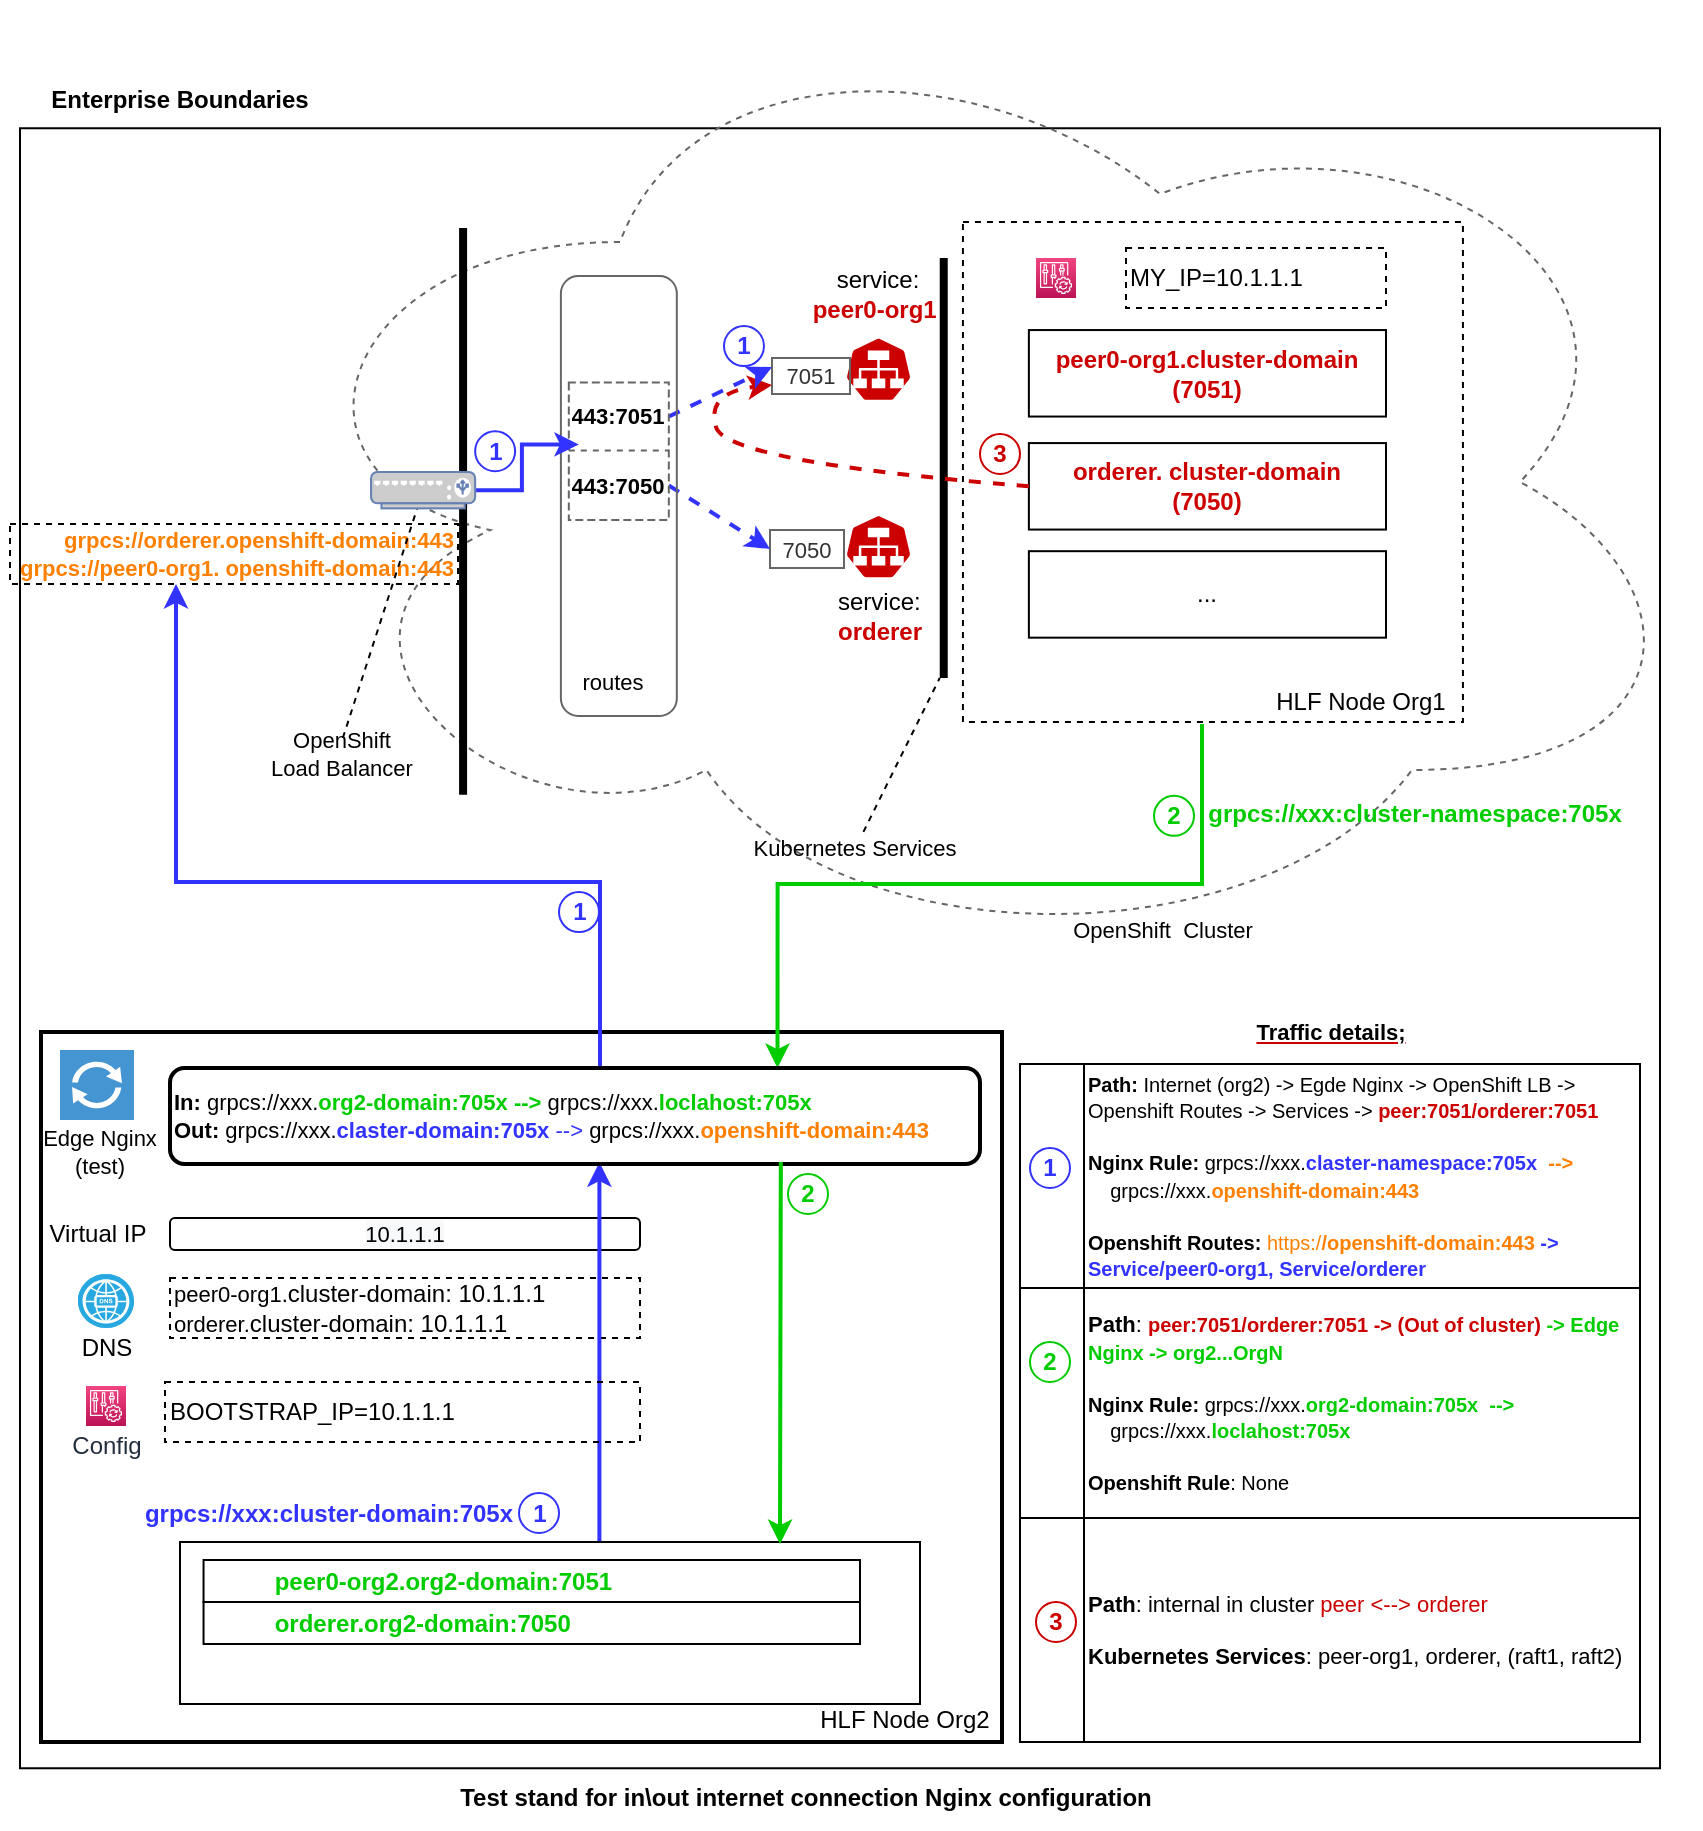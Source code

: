 <mxfile version="16.4.0" type="device"><diagram id="oRZOWL5H7QjlcLE_6uBS" name="Page-1"><mxGraphModel dx="1181" dy="1846" grid="1" gridSize="10" guides="1" tooltips="1" connect="1" arrows="1" fold="1" page="1" pageScale="1" pageWidth="827" pageHeight="1169" math="0" shadow="0"><root><mxCell id="0"/><mxCell id="1" parent="0"/><mxCell id="k6lJUGkzzKuA3GovxmI2-25" value="" style="whiteSpace=wrap;html=1;aspect=fixed;fillColor=none;" parent="1" vertex="1"><mxGeometry x="10" y="62.13" width="820" height="820" as="geometry"/></mxCell><mxCell id="k6lJUGkzzKuA3GovxmI2-16" value="" style="ellipse;shape=cloud;whiteSpace=wrap;html=1;fillColor=none;dashed=1;strokeColor=#666666;" parent="1" vertex="1"><mxGeometry x="130" y="-1" width="720" height="480" as="geometry"/></mxCell><mxCell id="k6lJUGkzzKuA3GovxmI2-1" value="" style="rounded=0;whiteSpace=wrap;html=1;strokeWidth=2;" parent="1" vertex="1"><mxGeometry x="20.5" y="514" width="480.5" height="355" as="geometry"/></mxCell><mxCell id="k6lJUGkzzKuA3GovxmI2-43" value="" style="pointerEvents=1;shadow=0;dashed=0;html=1;strokeColor=none;fillColor=#4495D1;labelPosition=center;verticalLabelPosition=bottom;verticalAlign=top;align=center;outlineConnect=0;shape=mxgraph.veeam.2d.proxy;spacingTop=0;" parent="1" vertex="1"><mxGeometry x="30" y="523" width="37" height="35" as="geometry"/></mxCell><mxCell id="k6lJUGkzzKuA3GovxmI2-44" value="Edge Nginx (test)" style="text;html=1;strokeColor=none;fillColor=none;align=center;verticalAlign=middle;whiteSpace=wrap;rounded=0;fontSize=11;" parent="1" vertex="1"><mxGeometry x="18.5" y="564" width="61.5" height="20" as="geometry"/></mxCell><mxCell id="k6lJUGkzzKuA3GovxmI2-45" value="DNS" style="fillColor=#28A8E0;verticalLabelPosition=bottom;sketch=0;html=1;strokeColor=#ffffff;verticalAlign=top;align=center;points=[[0.145,0.145,0],[0.5,0,0],[0.855,0.145,0],[1,0.5,0],[0.855,0.855,0],[0.5,1,0],[0.145,0.855,0],[0,0.5,0]];pointerEvents=1;shape=mxgraph.cisco_safe.compositeIcon;bgIcon=ellipse;resIcon=mxgraph.cisco_safe.capability.dns;spacingTop=-4;" parent="1" vertex="1"><mxGeometry x="39" y="635" width="28" height="27" as="geometry"/></mxCell><mxCell id="k6lJUGkzzKuA3GovxmI2-46" value="&lt;span style=&quot;color: rgb(0 , 0 , 0) ; font-family: &amp;#34;helvetica&amp;#34; ; font-style: normal ; font-weight: 400 ; letter-spacing: normal ; text-align: center ; text-indent: 0px ; text-transform: none ; word-spacing: 0px ; background-color: rgb(248 , 249 , 250) ; display: inline ; float: none&quot;&gt;&lt;font style=&quot;font-size: 11px&quot;&gt;10.1.1.1&lt;/font&gt;&lt;/span&gt;" style="rounded=1;whiteSpace=wrap;html=1;fillColor=none;" parent="1" vertex="1"><mxGeometry x="85" y="607" width="235" height="16" as="geometry"/></mxCell><mxCell id="k6lJUGkzzKuA3GovxmI2-52" value="Virtual IP" style="text;html=1;strokeColor=none;fillColor=none;align=center;verticalAlign=middle;whiteSpace=wrap;rounded=0;dashed=1;" parent="1" vertex="1"><mxGeometry x="18.5" y="600" width="60" height="30" as="geometry"/></mxCell><mxCell id="k6lJUGkzzKuA3GovxmI2-55" value="peer0-org1.&lt;span style=&quot;font-size: 12px&quot;&gt;cluster-domain: 10.1.1.1&lt;br&gt;&lt;/span&gt;orderer.&lt;span style=&quot;font-size: 12px&quot;&gt;cluster-domain: 10.1.1.1&lt;/span&gt;&lt;span style=&quot;font-size: 12px&quot;&gt;&lt;br&gt;&lt;/span&gt;" style="rounded=0;whiteSpace=wrap;html=1;dashed=1;fontSize=11;fillColor=none;align=left;" parent="1" vertex="1"><mxGeometry x="85" y="637" width="235" height="30" as="geometry"/></mxCell><mxCell id="k6lJUGkzzKuA3GovxmI2-144" style="edgeStyle=orthogonalEdgeStyle;rounded=0;orthogonalLoop=1;jettySize=auto;html=1;fontSize=11;targetPerimeterSpacing=0;strokeColor=#3333FF;strokeWidth=2;entryX=0.53;entryY=0.982;entryDx=0;entryDy=0;entryPerimeter=0;" parent="1" source="k6lJUGkzzKuA3GovxmI2-56" edge="1" target="k6lJUGkzzKuA3GovxmI2-145"><mxGeometry relative="1" as="geometry"><mxPoint x="285.5" y="568.13" as="targetPoint"/><Array as="points"><mxPoint x="300" y="579"/></Array><mxPoint x="245.5" y="768.13" as="sourcePoint"/></mxGeometry></mxCell><mxCell id="k6lJUGkzzKuA3GovxmI2-56" value="" style="rounded=0;whiteSpace=wrap;html=1;fillColor=none;" parent="1" vertex="1"><mxGeometry x="90" y="769" width="370" height="81" as="geometry"/></mxCell><mxCell id="k6lJUGkzzKuA3GovxmI2-15" value="OpenShift&amp;nbsp; Cluster" style="text;html=1;strokeColor=none;fillColor=none;align=center;verticalAlign=middle;whiteSpace=wrap;rounded=0;fontSize=11;" parent="1" vertex="1"><mxGeometry x="476.221" y="435.761" width="211.257" height="54.545" as="geometry"/></mxCell><mxCell id="k6lJUGkzzKuA3GovxmI2-17" value="" style="whiteSpace=wrap;html=1;aspect=fixed;fillColor=none;dashed=1;" parent="1" vertex="1"><mxGeometry x="481.47" y="109" width="250" height="250" as="geometry"/></mxCell><mxCell id="k6lJUGkzzKuA3GovxmI2-30" value="HLF Node Org1" style="text;html=1;strokeColor=none;fillColor=none;align=center;verticalAlign=middle;whiteSpace=wrap;rounded=0;fontSize=12;" parent="1" vertex="1"><mxGeometry x="623.003" y="316.83" width="115.231" height="63.636" as="geometry"/></mxCell><mxCell id="k6lJUGkzzKuA3GovxmI2-31" value="peer0-org1.cluster-domain&lt;br&gt;(7051)" style="rounded=0;whiteSpace=wrap;html=1;fillColor=none;fontColor=#CC0000;fontStyle=1" parent="1" vertex="1"><mxGeometry x="514.44" y="163.03" width="178.56" height="43.24" as="geometry"/></mxCell><mxCell id="k6lJUGkzzKuA3GovxmI2-32" value="orderer.&amp;nbsp;cluster-domain&lt;br&gt;(7050)" style="rounded=0;whiteSpace=wrap;html=1;fillColor=none;fontColor=#CC0000;fontStyle=1" parent="1" vertex="1"><mxGeometry x="514.44" y="219.54" width="178.56" height="43.24" as="geometry"/></mxCell><mxCell id="qClg-K1nhF829-S8ntOX-6" style="edgeStyle=orthogonalEdgeStyle;rounded=0;orthogonalLoop=1;jettySize=auto;html=1;entryX=0.75;entryY=0;entryDx=0;entryDy=0;fontColor=#00CC00;strokeColor=#00CC00;strokeWidth=2;" edge="1" parent="1" target="k6lJUGkzzKuA3GovxmI2-145"><mxGeometry relative="1" as="geometry"><mxPoint x="601" y="360" as="sourcePoint"/><Array as="points"><mxPoint x="601" y="440"/><mxPoint x="389" y="440"/></Array></mxGeometry></mxCell><mxCell id="k6lJUGkzzKuA3GovxmI2-33" value="..." style="rounded=0;whiteSpace=wrap;html=1;fillColor=none;" parent="1" vertex="1"><mxGeometry x="514.44" y="273.59" width="178.56" height="43.24" as="geometry"/></mxCell><mxCell id="k6lJUGkzzKuA3GovxmI2-34" value="" style="line;strokeWidth=4;direction=south;html=1;perimeter=backbonePerimeter;points=[];outlineConnect=0;fillColor=none;" parent="1" vertex="1"><mxGeometry x="462.26" y="127" width="19.21" height="210" as="geometry"/></mxCell><mxCell id="k6lJUGkzzKuA3GovxmI2-35" value="" style="sketch=0;html=1;dashed=0;whitespace=wrap;fillColor=#CC0000;strokeColor=#ffffff;points=[[0.005,0.63,0],[0.1,0.2,0],[0.9,0.2,0],[0.5,0,0],[0.995,0.63,0],[0.72,0.99,0],[0.5,1,0],[0.28,0.99,0]];shape=mxgraph.kubernetes.icon;prIcon=svc" parent="1" vertex="1"><mxGeometry x="418.246" y="255.124" width="42.034" height="32.432" as="geometry"/></mxCell><mxCell id="k6lJUGkzzKuA3GovxmI2-36" value="" style="sketch=0;html=1;dashed=0;whitespace=wrap;fillColor=#CC0000;strokeColor=#ffffff;points=[[0.005,0.63,0],[0.1,0.2,0],[0.9,0.2,0],[0.5,0,0],[0.995,0.63,0],[0.72,0.99,0],[0.5,1,0],[0.28,0.99,0]];shape=mxgraph.kubernetes.icon;prIcon=svc" parent="1" vertex="1"><mxGeometry x="418.243" y="166.433" width="42.034" height="32.432" as="geometry"/></mxCell><mxCell id="k6lJUGkzzKuA3GovxmI2-38" value="service: &lt;br&gt;&lt;b&gt;&lt;font color=&quot;#cc0000&quot;&gt;peer0-org1&lt;/font&gt;&amp;nbsp;&lt;/b&gt;" style="text;html=1;strokeColor=none;fillColor=none;align=center;verticalAlign=middle;whiteSpace=wrap;rounded=0;" parent="1" vertex="1"><mxGeometry x="398.41" y="128.6" width="81.69" height="32.43" as="geometry"/></mxCell><mxCell id="k6lJUGkzzKuA3GovxmI2-39" value="service: &lt;br&gt;&lt;font color=&quot;#cc0000&quot;&gt;&lt;b&gt;orderer&lt;/b&gt;&lt;/font&gt;" style="text;html=1;strokeColor=none;fillColor=none;align=left;verticalAlign=middle;whiteSpace=wrap;rounded=0;" parent="1" vertex="1"><mxGeometry x="417" y="290" width="57" height="32.43" as="geometry"/></mxCell><mxCell id="k6lJUGkzzKuA3GovxmI2-69" value="7051" style="text;html=1;strokeColor=#666666;fillColor=none;align=center;verticalAlign=middle;whiteSpace=wrap;rounded=0;fontSize=11;fontColor=#333333;" parent="1" vertex="1"><mxGeometry x="386" y="177" width="39" height="18" as="geometry"/></mxCell><mxCell id="k6lJUGkzzKuA3GovxmI2-71" value="7050" style="text;html=1;strokeColor=#666666;fillColor=none;align=center;verticalAlign=middle;whiteSpace=wrap;rounded=0;fontSize=11;fontColor=#333333;" parent="1" vertex="1"><mxGeometry x="385" y="263" width="37" height="19" as="geometry"/></mxCell><mxCell id="k6lJUGkzzKuA3GovxmI2-78" value="&lt;span style=&quot;font-size: 12px&quot;&gt;BOOTSTRAP_IP=10.1.1.1&lt;br&gt;&lt;/span&gt;" style="rounded=0;whiteSpace=wrap;html=1;dashed=1;fontSize=11;fillColor=none;align=left;" parent="1" vertex="1"><mxGeometry x="82.5" y="689" width="237.5" height="30" as="geometry"/></mxCell><mxCell id="k6lJUGkzzKuA3GovxmI2-79" value="Config" style="sketch=0;points=[[0,0,0],[0.25,0,0],[0.5,0,0],[0.75,0,0],[1,0,0],[0,1,0],[0.25,1,0],[0.5,1,0],[0.75,1,0],[1,1,0],[0,0.25,0],[0,0.5,0],[0,0.75,0],[1,0.25,0],[1,0.5,0],[1,0.75,0]];points=[[0,0,0],[0.25,0,0],[0.5,0,0],[0.75,0,0],[1,0,0],[0,1,0],[0.25,1,0],[0.5,1,0],[0.75,1,0],[1,1,0],[0,0.25,0],[0,0.5,0],[0,0.75,0],[1,0.25,0],[1,0.5,0],[1,0.75,0]];outlineConnect=0;fontColor=#232F3E;gradientColor=#F34482;gradientDirection=north;fillColor=#BC1356;strokeColor=#ffffff;dashed=0;verticalLabelPosition=bottom;verticalAlign=top;align=center;html=1;fontSize=12;fontStyle=0;aspect=fixed;shape=mxgraph.aws4.resourceIcon;resIcon=mxgraph.aws4.config;spacingTop=-4;" parent="1" vertex="1"><mxGeometry x="43" y="691" width="20" height="20" as="geometry"/></mxCell><mxCell id="k6lJUGkzzKuA3GovxmI2-80" value="&lt;span style=&quot;font-size: 12px&quot;&gt;MY_IP=10.1.1.1&lt;br&gt;&lt;/span&gt;" style="rounded=0;whiteSpace=wrap;html=1;dashed=1;fontSize=11;fillColor=none;align=left;" parent="1" vertex="1"><mxGeometry x="563" y="122" width="130" height="30" as="geometry"/></mxCell><mxCell id="k6lJUGkzzKuA3GovxmI2-81" value="" style="sketch=0;points=[[0,0,0],[0.25,0,0],[0.5,0,0],[0.75,0,0],[1,0,0],[0,1,0],[0.25,1,0],[0.5,1,0],[0.75,1,0],[1,1,0],[0,0.25,0],[0,0.5,0],[0,0.75,0],[1,0.25,0],[1,0.5,0],[1,0.75,0]];points=[[0,0,0],[0.25,0,0],[0.5,0,0],[0.75,0,0],[1,0,0],[0,1,0],[0.25,1,0],[0.5,1,0],[0.75,1,0],[1,1,0],[0,0.25,0],[0,0.5,0],[0,0.75,0],[1,0.25,0],[1,0.5,0],[1,0.75,0]];outlineConnect=0;fontColor=#232F3E;gradientColor=#F34482;gradientDirection=north;fillColor=#BC1356;strokeColor=#ffffff;dashed=0;verticalLabelPosition=bottom;verticalAlign=top;align=center;html=1;fontSize=12;fontStyle=0;aspect=fixed;shape=mxgraph.aws4.resourceIcon;resIcon=mxgraph.aws4.config;" parent="1" vertex="1"><mxGeometry x="518" y="127" width="20" height="20" as="geometry"/></mxCell><mxCell id="k6lJUGkzzKuA3GovxmI2-72" value="" style="curved=1;endArrow=classic;html=1;rounded=0;fontSize=11;targetPerimeterSpacing=0;exitX=0;exitY=0.5;exitDx=0;exitDy=0;entryX=0;entryY=0.75;entryDx=0;entryDy=0;strokeColor=#CC0000;dashed=1;strokeWidth=2;" parent="1" source="k6lJUGkzzKuA3GovxmI2-32" target="k6lJUGkzzKuA3GovxmI2-69" edge="1"><mxGeometry width="50" height="50" relative="1" as="geometry"><mxPoint x="593" y="89" as="sourcePoint"/><mxPoint x="643" y="39" as="targetPoint"/><Array as="points"><mxPoint x="363" y="229"/><mxPoint x="353" y="194"/></Array></mxGeometry></mxCell><mxCell id="k6lJUGkzzKuA3GovxmI2-128" value="" style="endArrow=classic;html=1;rounded=0;fontSize=11;targetPerimeterSpacing=0;strokeColor=#3333FF;exitX=1;exitY=0.5;exitDx=0;exitDy=0;entryX=0;entryY=0.25;entryDx=0;entryDy=0;dashed=1;strokeWidth=2;" parent="1" source="k6lJUGkzzKuA3GovxmI2-110" target="k6lJUGkzzKuA3GovxmI2-69" edge="1"><mxGeometry width="50" height="50" relative="1" as="geometry"><mxPoint x="313" y="269" as="sourcePoint"/><mxPoint x="363" y="219" as="targetPoint"/></mxGeometry></mxCell><mxCell id="k6lJUGkzzKuA3GovxmI2-129" value="" style="endArrow=classic;html=1;rounded=0;fontSize=11;targetPerimeterSpacing=0;strokeColor=#3333FF;exitX=1;exitY=0.5;exitDx=0;exitDy=0;dashed=1;strokeWidth=2;entryX=0;entryY=0.5;entryDx=0;entryDy=0;" parent="1" source="k6lJUGkzzKuA3GovxmI2-114" target="k6lJUGkzzKuA3GovxmI2-71" edge="1"><mxGeometry width="50" height="50" relative="1" as="geometry"><mxPoint x="318.002" y="229.267" as="sourcePoint"/><mxPoint x="373" y="269" as="targetPoint"/></mxGeometry></mxCell><mxCell id="k6lJUGkzzKuA3GovxmI2-20" value="Enterprise Boundaries" style="text;html=1;strokeColor=none;fillColor=none;align=center;verticalAlign=middle;whiteSpace=wrap;rounded=0;fontStyle=1" parent="1" vertex="1"><mxGeometry y="34.7" width="180" height="27.43" as="geometry"/></mxCell><mxCell id="k6lJUGkzzKuA3GovxmI2-147" style="edgeStyle=orthogonalEdgeStyle;rounded=0;orthogonalLoop=1;jettySize=auto;html=1;exitX=0.5;exitY=0;exitDx=0;exitDy=0;fontSize=11;targetPerimeterSpacing=0;strokeColor=#3333FF;strokeWidth=2;" parent="1" source="k6lJUGkzzKuA3GovxmI2-145" target="k6lJUGkzzKuA3GovxmI2-70" edge="1"><mxGeometry relative="1" as="geometry"><Array as="points"><mxPoint x="300" y="439"/><mxPoint x="88" y="439"/></Array></mxGeometry></mxCell><mxCell id="k6lJUGkzzKuA3GovxmI2-145" value="&lt;font style=&quot;font-size: 11px;&quot;&gt;&lt;b style=&quot;font-size: 11px;&quot;&gt;&lt;br style=&quot;font-size: 11px;&quot;&gt;In:&lt;/b&gt; grpcs://xxx.&lt;font color=&quot;#00cc00&quot; style=&quot;font-size: 11px;&quot;&gt;&lt;b style=&quot;font-size: 11px;&quot;&gt;org2-domain&lt;/b&gt;&lt;b style=&quot;font-size: 11px;&quot;&gt;:705x&lt;/b&gt;&lt;/font&gt;&amp;nbsp;&lt;b style=&quot;font-size: 11px;&quot;&gt;&lt;font style=&quot;font-size: 11px;&quot; color=&quot;#00cc00&quot;&gt;--&amp;gt;&lt;/font&gt;&lt;/b&gt;&amp;nbsp;grpcs://xxx.&lt;b style=&quot;font-size: 11px;&quot;&gt;&lt;font color=&quot;#00cc00&quot; style=&quot;font-size: 11px;&quot;&gt;loclahost:705x&lt;/font&gt;&lt;/b&gt;&lt;/font&gt;&lt;b style=&quot;font-size: 11px;&quot;&gt;&lt;br style=&quot;font-size: 11px;&quot;&gt;Out:&lt;/b&gt; grpcs://xxx.&lt;font color=&quot;#3333ff&quot; style=&quot;font-size: 11px;&quot;&gt;&lt;b style=&quot;font-size: 11px;&quot;&gt;claster-domain:705x&lt;/b&gt;&lt;/font&gt;&amp;nbsp;&lt;font color=&quot;#3333ff&quot; style=&quot;font-size: 11px;&quot;&gt;--&amp;gt; &lt;/font&gt;grpcs://xxx.&lt;b style=&quot;font-size: 11px;&quot;&gt;&lt;font color=&quot;#ff8000&quot; style=&quot;font-size: 11px;&quot;&gt;openshift-domain:443&lt;/font&gt;&lt;br style=&quot;font-size: 11px;&quot;&gt;&lt;/b&gt;&lt;font color=&quot;#3333ff&quot; style=&quot;font-size: 11px;&quot;&gt;&lt;b style=&quot;font-size: 11px;&quot;&gt;&lt;br style=&quot;font-size: 11px;&quot;&gt;&lt;/b&gt;&lt;/font&gt;" style="rounded=1;whiteSpace=wrap;html=1;fontSize=11;strokeColor=default;strokeWidth=2;fillColor=none;align=left;" parent="1" vertex="1"><mxGeometry x="85" y="532" width="405" height="48" as="geometry"/></mxCell><mxCell id="k6lJUGkzzKuA3GovxmI2-149" value="grpcs://xxx:cluster-domain:705x" style="text;html=1;strokeColor=none;fillColor=none;align=center;verticalAlign=middle;whiteSpace=wrap;rounded=0;fontSize=12;fontColor=#3333FF;fontStyle=1" parent="1" vertex="1"><mxGeometry x="49" y="749" width="230.5" height="11" as="geometry"/></mxCell><mxCell id="k6lJUGkzzKuA3GovxmI2-150" value="Kubernetes Services" style="text;html=1;strokeColor=none;fillColor=none;align=center;verticalAlign=middle;whiteSpace=wrap;rounded=0;fontSize=11;" parent="1" vertex="1"><mxGeometry x="362" y="413.91" width="131" height="17" as="geometry"/></mxCell><mxCell id="k6lJUGkzzKuA3GovxmI2-151" value="" style="endArrow=none;html=1;rounded=0;dashed=1;" parent="1" source="k6lJUGkzzKuA3GovxmI2-150" target="k6lJUGkzzKuA3GovxmI2-34" edge="1"><mxGeometry width="50" height="50" relative="1" as="geometry"><mxPoint x="383.998" y="233.909" as="sourcePoint"/><mxPoint x="472" y="304" as="targetPoint"/></mxGeometry></mxCell><mxCell id="k6lJUGkzzKuA3GovxmI2-70" value="grpcs://orderer.openshift-domain:443&lt;br&gt;grpcs://peer0-org1.&amp;nbsp;openshift-domain:443" style="text;html=1;strokeColor=default;fillColor=none;align=right;verticalAlign=middle;whiteSpace=wrap;rounded=0;dashed=1;fontSize=11;fontColor=#FF8000;fontStyle=1" parent="1" vertex="1"><mxGeometry x="5.002" y="259.997" width="224" height="30" as="geometry"/></mxCell><mxCell id="k6lJUGkzzKuA3GovxmI2-68" value="" style="group" parent="1" vertex="1" connectable="0"><mxGeometry x="78.412" y="121.997" width="320" height="282.554" as="geometry"/></mxCell><mxCell id="k6lJUGkzzKuA3GovxmI2-95" value="" style="rounded=1;whiteSpace=wrap;html=1;fontSize=11;strokeColor=#666666;fillColor=none;strokeWidth=1;" parent="k6lJUGkzzKuA3GovxmI2-68" vertex="1"><mxGeometry x="202.04" y="14" width="57.96" height="220" as="geometry"/></mxCell><mxCell id="k6lJUGkzzKuA3GovxmI2-23" value="OpenShift &lt;br&gt;Load Balancer" style="text;html=1;strokeColor=none;fillColor=none;align=center;verticalAlign=middle;whiteSpace=wrap;rounded=0;fontSize=11;" parent="k6lJUGkzzKuA3GovxmI2-68" vertex="1"><mxGeometry x="50" y="245" width="86" height="17" as="geometry"/></mxCell><mxCell id="k6lJUGkzzKuA3GovxmI2-24" value="" style="endArrow=none;html=1;rounded=0;dashed=1;exitX=0.5;exitY=0;exitDx=0;exitDy=0;" parent="k6lJUGkzzKuA3GovxmI2-68" source="k6lJUGkzzKuA3GovxmI2-23" target="k6lJUGkzzKuA3GovxmI2-22" edge="1"><mxGeometry width="50" height="50" relative="1" as="geometry"><mxPoint x="109.998" y="249.999" as="sourcePoint"/><mxPoint x="65.229" y="165.114" as="targetPoint"/></mxGeometry></mxCell><mxCell id="k6lJUGkzzKuA3GovxmI2-88" value="routes" style="shape=image;html=1;verticalAlign=top;verticalLabelPosition=bottom;labelBackgroundColor=#ffffff;imageAspect=0;aspect=fixed;image=https://cdn3.iconfinder.com/data/icons/arrows-396/48/arrow_route-128.png;dashed=1;fontSize=11;fillColor=none;imageBackground=none;" parent="k6lJUGkzzKuA3GovxmI2-68" vertex="1"><mxGeometry x="202.04" y="151.96" width="52.04" height="52.04" as="geometry"/></mxCell><mxCell id="k6lJUGkzzKuA3GovxmI2-109" value="" style="shape=table;html=1;whiteSpace=wrap;startSize=0;container=1;collapsible=0;childLayout=tableLayout;fontSize=11;strokeColor=#666666;strokeWidth=1;fillColor=none;dashed=1;fontStyle=0" parent="k6lJUGkzzKuA3GovxmI2-68" vertex="1"><mxGeometry x="206" y="67.27" width="50" height="68.73" as="geometry"/></mxCell><mxCell id="k6lJUGkzzKuA3GovxmI2-110" value="" style="shape=tableRow;horizontal=0;startSize=0;swimlaneHead=0;swimlaneBody=0;top=0;left=0;bottom=0;right=0;collapsible=0;dropTarget=0;fillColor=none;points=[[0,0.5],[1,0.5]];portConstraint=eastwest;fontSize=11;strokeColor=#666666;strokeWidth=2;" parent="k6lJUGkzzKuA3GovxmI2-109" vertex="1"><mxGeometry width="50" height="34" as="geometry"/></mxCell><mxCell id="k6lJUGkzzKuA3GovxmI2-125" value="443:7051" style="shape=partialRectangle;html=1;whiteSpace=wrap;connectable=0;fillColor=none;top=0;left=0;bottom=0;right=0;overflow=hidden;fontSize=11;strokeColor=#666666;strokeWidth=1;dashed=1;fontStyle=1" parent="k6lJUGkzzKuA3GovxmI2-110" vertex="1"><mxGeometry width="50" height="34" as="geometry"><mxRectangle width="50" height="34" as="alternateBounds"/></mxGeometry></mxCell><mxCell id="k6lJUGkzzKuA3GovxmI2-114" value="" style="shape=tableRow;horizontal=0;startSize=0;swimlaneHead=0;swimlaneBody=0;top=0;left=0;bottom=0;right=0;collapsible=0;dropTarget=0;fillColor=none;points=[[0,0.5],[1,0.5]];portConstraint=eastwest;fontSize=11;strokeColor=#666666;strokeWidth=2;" parent="k6lJUGkzzKuA3GovxmI2-109" vertex="1"><mxGeometry y="34" width="50" height="35" as="geometry"/></mxCell><mxCell id="k6lJUGkzzKuA3GovxmI2-126" value="443:7050" style="shape=partialRectangle;html=1;whiteSpace=wrap;connectable=0;fillColor=none;top=0;left=0;bottom=0;right=0;overflow=hidden;fontSize=11;strokeColor=#666666;strokeWidth=2;fontStyle=1" parent="k6lJUGkzzKuA3GovxmI2-114" vertex="1"><mxGeometry width="50" height="35" as="geometry"><mxRectangle width="50" height="35" as="alternateBounds"/></mxGeometry></mxCell><mxCell id="k6lJUGkzzKuA3GovxmI2-130" value="" style="line;strokeWidth=4;direction=south;html=1;perimeter=backbonePerimeter;points=[];outlineConnect=0;fillColor=none;" parent="k6lJUGkzzKuA3GovxmI2-68" vertex="1"><mxGeometry x="149.998" y="-9.993" width="6.275" height="283.429" as="geometry"/></mxCell><mxCell id="k6lJUGkzzKuA3GovxmI2-154" style="edgeStyle=orthogonalEdgeStyle;rounded=0;orthogonalLoop=1;jettySize=auto;html=1;exitX=1;exitY=0.5;exitDx=0;exitDy=0;exitPerimeter=0;entryX=0.1;entryY=-0.088;entryDx=0;entryDy=0;entryPerimeter=0;fontSize=12;fontColor=#CC0000;targetPerimeterSpacing=0;strokeColor=#3333FF;strokeWidth=2;" parent="k6lJUGkzzKuA3GovxmI2-68" source="k6lJUGkzzKuA3GovxmI2-22" target="k6lJUGkzzKuA3GovxmI2-114" edge="1"><mxGeometry relative="1" as="geometry"/></mxCell><mxCell id="k6lJUGkzzKuA3GovxmI2-22" value="" style="fontColor=#0066CC;verticalAlign=top;verticalLabelPosition=bottom;labelPosition=center;align=center;html=1;outlineConnect=0;fillColor=#CCCCCC;strokeColor=#6881B3;gradientColor=none;gradientDirection=north;strokeWidth=2;shape=mxgraph.networks.load_balancer;" parent="k6lJUGkzzKuA3GovxmI2-68" vertex="1"><mxGeometry x="107.12" y="112" width="52.04" height="18.18" as="geometry"/></mxCell><mxCell id="qClg-K1nhF829-S8ntOX-3" value="&lt;b&gt;1&lt;/b&gt;" style="ellipse;whiteSpace=wrap;html=1;aspect=fixed;fontColor=#3333FF;fillColor=none;strokeColor=#3333FF;" vertex="1" parent="k6lJUGkzzKuA3GovxmI2-68"><mxGeometry x="159.158" y="91.633" width="20" height="20" as="geometry"/></mxCell><mxCell id="qClg-K1nhF829-S8ntOX-1" value="&lt;b&gt;1&lt;/b&gt;" style="ellipse;whiteSpace=wrap;html=1;aspect=fixed;fontColor=#3333FF;fillColor=none;strokeColor=#3333FF;" vertex="1" parent="1"><mxGeometry x="259.5" y="744.5" width="20" height="20" as="geometry"/></mxCell><mxCell id="qClg-K1nhF829-S8ntOX-2" value="&lt;b&gt;1&lt;/b&gt;" style="ellipse;whiteSpace=wrap;html=1;aspect=fixed;fontColor=#3333FF;fillColor=none;strokeColor=#3333FF;" vertex="1" parent="1"><mxGeometry x="279.5" y="444.03" width="20" height="20" as="geometry"/></mxCell><mxCell id="qClg-K1nhF829-S8ntOX-4" value="&lt;b&gt;1&lt;/b&gt;" style="ellipse;whiteSpace=wrap;html=1;aspect=fixed;fontColor=#3333FF;fillColor=none;strokeColor=#3333FF;" vertex="1" parent="1"><mxGeometry x="362" y="161.03" width="20" height="20" as="geometry"/></mxCell><mxCell id="qClg-K1nhF829-S8ntOX-5" value="grpcs://xxx:cluster-namespace:705x" style="text;html=1;strokeColor=none;fillColor=none;align=center;verticalAlign=middle;whiteSpace=wrap;rounded=0;fontSize=12;fontColor=#00CC00;fontStyle=1" vertex="1" parent="1"><mxGeometry x="594" y="394.91" width="227" height="20" as="geometry"/></mxCell><mxCell id="qClg-K1nhF829-S8ntOX-8" value="HLF Node Org2" style="text;html=1;strokeColor=none;fillColor=none;align=center;verticalAlign=middle;whiteSpace=wrap;rounded=0;fontSize=12;" vertex="1" parent="1"><mxGeometry x="395.003" y="826.0" width="115.231" height="63.636" as="geometry"/></mxCell><mxCell id="qClg-K1nhF829-S8ntOX-10" value="&lt;font&gt;&amp;nbsp; &amp;nbsp; &amp;nbsp; &amp;nbsp; &amp;nbsp; peer0-org2.org2-domain:7051&lt;/font&gt;" style="rounded=0;whiteSpace=wrap;html=1;fillColor=none;align=left;fontStyle=1;fontColor=#00CC00;" vertex="1" parent="1"><mxGeometry x="101.77" y="778" width="328.23" height="21" as="geometry"/></mxCell><mxCell id="qClg-K1nhF829-S8ntOX-11" value="&lt;font&gt;&amp;nbsp; &amp;nbsp; &amp;nbsp; &amp;nbsp; &amp;nbsp; orderer.org2-domain:7050&lt;/font&gt;" style="rounded=0;whiteSpace=wrap;html=1;fillColor=none;align=left;fontStyle=1;fontColor=#00CC00;" vertex="1" parent="1"><mxGeometry x="101.77" y="799" width="328.23" height="21" as="geometry"/></mxCell><mxCell id="qClg-K1nhF829-S8ntOX-12" value="&lt;b&gt;2&lt;br&gt;&lt;/b&gt;" style="ellipse;whiteSpace=wrap;html=1;aspect=fixed;fontColor=#00CC00;fillColor=none;strokeColor=#00CC00;" vertex="1" parent="1"><mxGeometry x="577" y="395.91" width="20" height="20" as="geometry"/></mxCell><mxCell id="qClg-K1nhF829-S8ntOX-13" value="Test stand for in\out internet connection Nginx configuration" style="text;html=1;strokeColor=none;fillColor=none;align=center;verticalAlign=middle;whiteSpace=wrap;rounded=0;fontColor=#000000;fontStyle=1" vertex="1" parent="1"><mxGeometry x="216.5" y="882.13" width="372" height="30" as="geometry"/></mxCell><mxCell id="qClg-K1nhF829-S8ntOX-16" value="" style="shape=table;html=1;whiteSpace=wrap;startSize=0;container=1;collapsible=0;childLayout=tableLayout;fontColor=#000000;strokeColor=#000000;fillColor=none;fontSize=12;" vertex="1" parent="1"><mxGeometry x="510" y="530" width="310" height="339" as="geometry"/></mxCell><mxCell id="qClg-K1nhF829-S8ntOX-17" value="" style="shape=tableRow;horizontal=0;startSize=0;swimlaneHead=0;swimlaneBody=0;top=0;left=0;bottom=0;right=0;collapsible=0;dropTarget=0;fillColor=none;points=[[0,0.5],[1,0.5]];portConstraint=eastwest;fontColor=#000000;strokeColor=#00CC00;align=left;" vertex="1" parent="qClg-K1nhF829-S8ntOX-16"><mxGeometry width="310" height="112" as="geometry"/></mxCell><mxCell id="qClg-K1nhF829-S8ntOX-18" value="" style="shape=partialRectangle;html=1;whiteSpace=wrap;connectable=0;fillColor=none;top=0;left=0;bottom=0;right=0;overflow=hidden;fontColor=#000000;strokeColor=#00CC00;" vertex="1" parent="qClg-K1nhF829-S8ntOX-17"><mxGeometry width="32" height="112" as="geometry"><mxRectangle width="32" height="112" as="alternateBounds"/></mxGeometry></mxCell><mxCell id="qClg-K1nhF829-S8ntOX-19" value="&lt;font style=&quot;font-size: 10px&quot;&gt;&lt;b&gt;Path:&amp;nbsp;&lt;/b&gt;Internet (org2) -&amp;gt; Egde Nginx -&amp;gt; OpenShift LB -&amp;gt; Openshift Routes -&amp;gt; Services -&amp;gt; &lt;b&gt;&lt;font color=&quot;#cc0000&quot; style=&quot;font-size: 10px&quot;&gt;peer:7051/orderer:7051&lt;/font&gt;&lt;/b&gt;&lt;br&gt;&lt;b&gt;&lt;br&gt;Nginx Rule:&lt;/b&gt;&amp;nbsp;grpcs://xxx.&lt;font color=&quot;#3333ff&quot; style=&quot;font-size: 10px&quot;&gt;&lt;b&gt;claster-namespace:705x&lt;/b&gt;&lt;/font&gt;&amp;nbsp; &lt;b&gt;&lt;font color=&quot;#ff8000&quot;&gt;--&amp;gt;&lt;/font&gt;&lt;/b&gt;&amp;nbsp; &lt;br&gt;&amp;nbsp; &amp;nbsp; grpcs://xxx.&lt;/font&gt;&lt;font style=&quot;font-size: 10px&quot;&gt;&lt;font style=&quot;font-size: 10px&quot;&gt;&lt;b&gt;&lt;font color=&quot;#ff8000&quot;&gt;openshift-domain:&lt;/font&gt;&lt;/b&gt;&lt;font style=&quot;font-weight: bold ; font-size: 10px&quot; color=&quot;#ff8000&quot;&gt;443&lt;br&gt;&lt;/font&gt;&lt;br&gt;&lt;b&gt;Openshift Routes:&amp;nbsp;&lt;/b&gt;&lt;font color=&quot;#ff8000&quot;&gt;https:/&lt;b&gt;/&lt;/b&gt;&lt;/font&gt;&lt;b&gt;&lt;font color=&quot;#ff8000&quot; style=&quot;font-size: 10px&quot;&gt;openshift-domain:443&lt;/font&gt;&lt;/b&gt;&lt;b style=&quot;color: rgb(51 , 51 , 255)&quot;&gt; -&amp;gt; Service/peer0-org1, Service/orderer&lt;/b&gt;&lt;/font&gt;&lt;br&gt;&lt;/font&gt;" style="shape=partialRectangle;html=1;whiteSpace=wrap;connectable=0;fillColor=none;top=0;left=0;bottom=0;right=0;overflow=hidden;fontColor=#000000;strokeColor=#00CC00;align=left;fontSize=11;" vertex="1" parent="qClg-K1nhF829-S8ntOX-17"><mxGeometry x="32" width="278" height="112" as="geometry"><mxRectangle width="278" height="112" as="alternateBounds"/></mxGeometry></mxCell><mxCell id="qClg-K1nhF829-S8ntOX-21" value="" style="shape=tableRow;horizontal=0;startSize=0;swimlaneHead=0;swimlaneBody=0;top=0;left=0;bottom=0;right=0;collapsible=0;dropTarget=0;fillColor=none;points=[[0,0.5],[1,0.5]];portConstraint=eastwest;fontColor=#000000;strokeColor=#00CC00;" vertex="1" parent="qClg-K1nhF829-S8ntOX-16"><mxGeometry y="112" width="310" height="115" as="geometry"/></mxCell><mxCell id="qClg-K1nhF829-S8ntOX-22" value="" style="shape=partialRectangle;html=1;whiteSpace=wrap;connectable=0;fillColor=none;top=0;left=0;bottom=0;right=0;overflow=hidden;fontColor=#000000;strokeColor=#00CC00;" vertex="1" parent="qClg-K1nhF829-S8ntOX-21"><mxGeometry width="32" height="115" as="geometry"><mxRectangle width="32" height="115" as="alternateBounds"/></mxGeometry></mxCell><mxCell id="qClg-K1nhF829-S8ntOX-23" value="&lt;b&gt;Path&lt;/b&gt;:&amp;nbsp;&lt;b style=&quot;font-size: 10px&quot;&gt;&lt;font color=&quot;#cc0000&quot;&gt;peer:7051/orderer:7051 -&amp;gt; (Out of cluster) &lt;/font&gt;&lt;font color=&quot;#00cc00&quot;&gt;-&amp;gt; Edge Nginx -&amp;gt; org2...OrgN&amp;nbsp;&lt;br&gt;&lt;br&gt;&lt;/font&gt;&lt;/b&gt;&lt;font style=&quot;font-size: 10px&quot;&gt;&lt;b&gt;Nginx Rule:&lt;/b&gt;&amp;nbsp;grpcs://xxx.&lt;font color=&quot;#00cc00&quot;&gt;&lt;b&gt;org2-domain&lt;/b&gt;&lt;b&gt;:705x&lt;/b&gt;&lt;/font&gt;&amp;nbsp;&amp;nbsp;&lt;b&gt;&lt;font color=&quot;#00cc00&quot;&gt;--&amp;gt;&lt;/font&gt;&lt;/b&gt;&amp;nbsp;&lt;br&gt;&amp;nbsp; &amp;nbsp; grpcs://xxx.&lt;b&gt;&lt;font color=&quot;#00cc00&quot;&gt;loclahost:705x&lt;br&gt;&lt;/font&gt;&lt;/b&gt;&lt;/font&gt;&lt;span style=&quot;font-size: 10px&quot;&gt;&lt;br&gt;&lt;b&gt;Openshift Rule&lt;/b&gt;: None&lt;br&gt;&lt;/span&gt;" style="shape=partialRectangle;html=1;whiteSpace=wrap;connectable=0;fillColor=none;top=0;left=0;bottom=0;right=0;overflow=hidden;fontColor=#000000;strokeColor=#00CC00;align=left;fontSize=11;" vertex="1" parent="qClg-K1nhF829-S8ntOX-21"><mxGeometry x="32" width="278" height="115" as="geometry"><mxRectangle width="278" height="115" as="alternateBounds"/></mxGeometry></mxCell><mxCell id="qClg-K1nhF829-S8ntOX-25" value="" style="shape=tableRow;horizontal=0;startSize=0;swimlaneHead=0;swimlaneBody=0;top=0;left=0;bottom=0;right=0;collapsible=0;dropTarget=0;fillColor=none;points=[[0,0.5],[1,0.5]];portConstraint=eastwest;fontColor=#000000;strokeColor=#00CC00;" vertex="1" parent="qClg-K1nhF829-S8ntOX-16"><mxGeometry y="227" width="310" height="112" as="geometry"/></mxCell><mxCell id="qClg-K1nhF829-S8ntOX-26" value="" style="shape=partialRectangle;html=1;whiteSpace=wrap;connectable=0;fillColor=none;top=0;left=0;bottom=0;right=0;overflow=hidden;fontColor=#000000;strokeColor=#00CC00;" vertex="1" parent="qClg-K1nhF829-S8ntOX-25"><mxGeometry width="32" height="112" as="geometry"><mxRectangle width="32" height="112" as="alternateBounds"/></mxGeometry></mxCell><mxCell id="qClg-K1nhF829-S8ntOX-27" value="&lt;b&gt;Path&lt;/b&gt;: internal in cluster &lt;font color=&quot;#cc0000&quot;&gt;peer &amp;lt;--&amp;gt; orderer&lt;br&gt;&lt;/font&gt;&lt;br&gt;&lt;b&gt;Kubernetes Services&lt;/b&gt;: peer-org1, orderer, (raft1, raft2)" style="shape=partialRectangle;html=1;whiteSpace=wrap;connectable=0;fillColor=none;top=0;left=0;bottom=0;right=0;overflow=hidden;fontColor=#000000;strokeColor=#000000;align=left;fontSize=11;" vertex="1" parent="qClg-K1nhF829-S8ntOX-25"><mxGeometry x="32" width="278" height="112" as="geometry"><mxRectangle width="278" height="112" as="alternateBounds"/></mxGeometry></mxCell><mxCell id="qClg-K1nhF829-S8ntOX-29" value="&lt;b&gt;1&lt;/b&gt;" style="ellipse;whiteSpace=wrap;html=1;aspect=fixed;fontColor=#3333FF;fillColor=none;strokeColor=#3333FF;" vertex="1" parent="1"><mxGeometry x="515" y="572" width="20" height="20" as="geometry"/></mxCell><mxCell id="qClg-K1nhF829-S8ntOX-30" value="&lt;b&gt;2&lt;br&gt;&lt;/b&gt;" style="ellipse;whiteSpace=wrap;html=1;aspect=fixed;fontColor=#00CC00;fillColor=none;strokeColor=#00CC00;" vertex="1" parent="1"><mxGeometry x="515" y="669" width="20" height="20" as="geometry"/></mxCell><mxCell id="qClg-K1nhF829-S8ntOX-32" style="edgeStyle=orthogonalEdgeStyle;rounded=0;orthogonalLoop=1;jettySize=auto;html=1;fontColor=#00CC00;strokeColor=#00CC00;strokeWidth=2;" edge="1" parent="1"><mxGeometry relative="1" as="geometry"><mxPoint x="390.43" y="590" as="sourcePoint"/><mxPoint x="390" y="770" as="targetPoint"/><Array as="points"><mxPoint x="390.43" y="579"/><mxPoint x="390.43" y="778"/></Array></mxGeometry></mxCell><mxCell id="qClg-K1nhF829-S8ntOX-33" value="&lt;b&gt;2&lt;br&gt;&lt;/b&gt;" style="ellipse;whiteSpace=wrap;html=1;aspect=fixed;fontColor=#00CC00;fillColor=none;strokeColor=#00CC00;" vertex="1" parent="1"><mxGeometry x="394" y="585" width="20" height="20" as="geometry"/></mxCell><mxCell id="qClg-K1nhF829-S8ntOX-35" value="&lt;b&gt;3&lt;br&gt;&lt;/b&gt;" style="ellipse;whiteSpace=wrap;html=1;aspect=fixed;fontColor=#CC0000;fillColor=none;strokeColor=#CC0000;" vertex="1" parent="1"><mxGeometry x="490" y="215.0" width="20" height="20" as="geometry"/></mxCell><mxCell id="qClg-K1nhF829-S8ntOX-36" value="&lt;b&gt;3&lt;br&gt;&lt;/b&gt;" style="ellipse;whiteSpace=wrap;html=1;aspect=fixed;fontColor=#CC0000;fillColor=none;strokeColor=#CC0000;" vertex="1" parent="1"><mxGeometry x="518" y="799" width="20" height="20" as="geometry"/></mxCell><mxCell id="qClg-K1nhF829-S8ntOX-38" value="&lt;b&gt;&lt;u&gt;&lt;font color=&quot;#000000&quot;&gt;Traffic details;&lt;/font&gt;&lt;/u&gt;&lt;/b&gt;" style="text;html=1;strokeColor=none;fillColor=none;align=center;verticalAlign=middle;whiteSpace=wrap;rounded=0;fontSize=11;fontColor=#CC0000;" vertex="1" parent="1"><mxGeometry x="610.5" y="499" width="109" height="30" as="geometry"/></mxCell></root></mxGraphModel></diagram></mxfile>